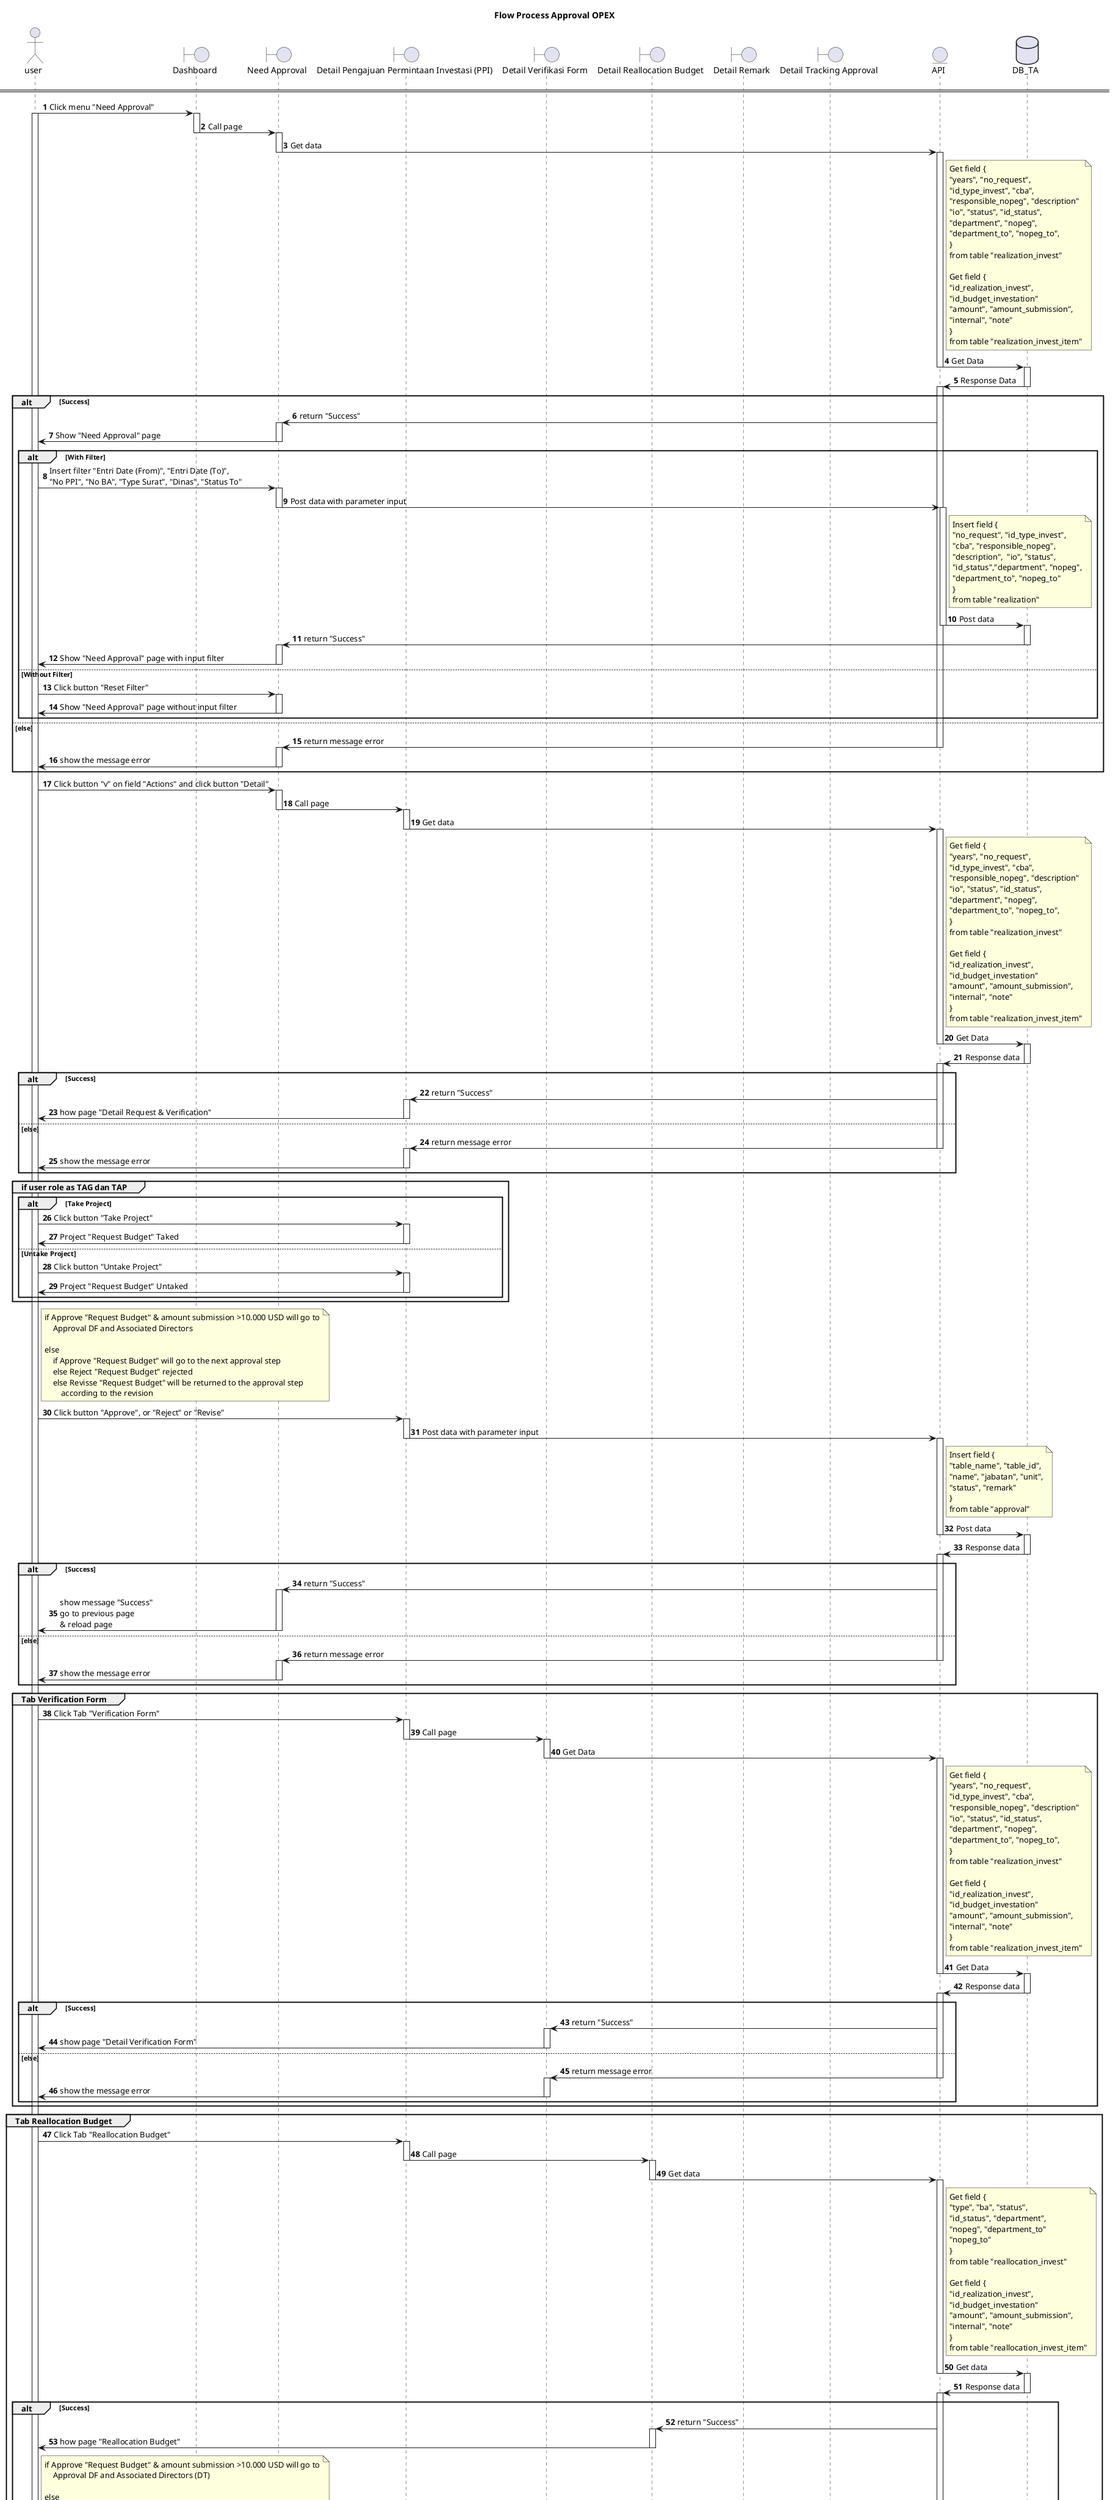@startuml TA
title "Flow Process Approval OPEX"

actor user
boundary "Dashboard" as dashboard
boundary "Need Approval" as need_approval
boundary "Detail Pengajuan Permintaan Investasi (PPI)" as detail_ppi
boundary "Detail Verifikasi Form" as detail_verifikasi
boundary "Detail Reallocation Budget" as detail_reallocation
boundary "Detail Remark" as detail_remark
boundary "Detail Tracking Approval" as detail_tracking_approval
entity "API" as api
database "DB_TA" as DB_TA

autonumber

====



user -> dashboard : Click menu "Need Approval"
activate user
activate dashboard
dashboard -> need_approval : Call page
deactivate dashboard
activate need_approval
need_approval -> api : Get data
deactivate need_approval
activate api
note right of api
    Get field {
    "years", "no_request",
    "id_type_invest", "cba",
    "responsible_nopeg", "description"
    "io", "status", "id_status",
    "department", "nopeg",
    "department_to", "nopeg_to",
    }
    from table "realization_invest"

    Get field {
    "id_realization_invest",
    "id_budget_investation"
    "amount", "amount_submission",
    "internal", "note"
    }
    from table "realization_invest_item"
endnote
api -> DB_TA : Get Data
deactivate api
activate DB_TA
DB_TA -> api :Response Data
deactivate DB_TA
activate api
alt Success
    need_approval <- api : return "Success"
    activate need_approval
    user <- need_approval : Show "Need Approval" page
    deactivate need_approval
    alt With Filter
        user -> need_approval : Insert filter "Entri Date (From)", "Entri Date (To)", \n"No PPI", "No BA", "Type Surat", "Dinas", "Status To"
        activate need_approval
        need_approval -> api : Post data with parameter input
        deactivate need_approval
        activate api
        note right of api
            Insert field {
            "no_request", "id_type_invest",
            "cba", "responsible_nopeg",
            "description",  "io", "status",
            "id_status","department", "nopeg",
            "department_to", "nopeg_to"
            }
            from table "realization"
        endnote
        api -> DB_TA : Post data
        deactivate api
        activate DB_TA
        DB_TA -> need_approval : return "Success"
        deactivate DB_TA
        activate need_approval
        need_approval -> user : Show "Need Approval" page with input filter
        deactivate need_approval
    else Without Filter
        user -> need_approval : Click button "Reset Filter"
        activate need_approval
        need_approval -> user : Show "Need Approval" page without input filter
        deactivate need_approval
    end
else else
    need_approval <- api : return message error
    deactivate api
    activate need_approval
    user <- need_approval : show the message error
    deactivate need_approval
end
user -> need_approval : Click button "v" on field "Actions" and click button "Detail"
activate need_approval
need_approval -> detail_ppi : Call page
deactivate need_approval
activate detail_ppi
detail_ppi -> api : Get data
deactivate detail_ppi
activate api
note right of api
    Get field {
    "years", "no_request",
    "id_type_invest", "cba",
    "responsible_nopeg", "description"
    "io", "status", "id_status",
    "department", "nopeg",
    "department_to", "nopeg_to",
    }
    from table "realization_invest"

    Get field {
    "id_realization_invest",
    "id_budget_investation"
    "amount", "amount_submission",
    "internal", "note"
    }
    from table "realization_invest_item"
endnote
api -> DB_TA : Get Data
deactivate api
activate DB_TA
api <- DB_TA : Response data
deactivate DB_TA
activate api
alt Success
    detail_ppi <- api : return "Success"
    activate detail_ppi
    user <- detail_ppi : how page "Detail Request & Verification"
    deactivate detail_ppi
else else
    detail_ppi <- api : return message error
    deactivate api
    activate detail_ppi
    user <- detail_ppi : show the message error
    deactivate detail_ppi
end
group if user role as TAG dan TAP
    alt Take Project
        user -> detail_ppi : Click button "Take Project"
        activate detail_ppi
        detail_ppi ->user : Project "Request Budget" Taked
        deactivate detail_ppi
    else Untake Project
        user -> detail_ppi : Click button "Untake Project"
        activate detail_ppi
        detail_ppi ->user : Project "Request Budget" Untaked
        deactivate detail_ppi
    end
end

note right of user
    if Approve "Request Budget" & amount submission >10.000 USD will go to
        Approval DF and Associated Directors

    else 
        if Approve "Request Budget" will go to the next approval step
        else Reject "Request Budget" rejected
        else Revisse "Request Budget" will be returned to the approval step
            according to the revision
endnote
user -> detail_ppi : Click button "Approve", or "Reject" or "Revise"
activate detail_ppi
detail_ppi -> api : Post data with parameter input
deactivate detail_ppi
activate api
note right of api
    Insert field {
    "table_name", "table_id",
    "name", "jabatan", "unit",
    "status", "remark"
    }
    from table "approval"
endnote
api -> DB_TA : Post data
deactivate api
activate DB_TA
DB_TA -> api : Response data
deactivate DB_TA
activate api
alt Success
    need_approval <- api : return "Success"
    activate need_approval
    user <- need_approval : show message "Success" \ngo to previous page\n& reload page
    deactivate need_approval
else else
    need_approval <- api : return message error
    deactivate api
    activate need_approval
    user <- need_approval : show the message error
    deactivate need_approval
end
group Tab Verification Form
    user -> detail_ppi : Click Tab "Verification Form"
    activate detail_ppi
    detail_ppi -> detail_verifikasi : Call page
    deactivate detail_ppi
    activate detail_verifikasi
    detail_verifikasi -> api : Get Data
    deactivate detail_verifikasi
    activate api
    note right of api
        Get field {
        "years", "no_request",
        "id_type_invest", "cba",
        "responsible_nopeg", "description"
        "io", "status", "id_status",
        "department", "nopeg",
        "department_to", "nopeg_to",
        }
        from table "realization_invest"

        Get field {
        "id_realization_invest",
        "id_budget_investation"
        "amount", "amount_submission",
        "internal", "note"
        }
        from table "realization_invest_item"
    endnote
    api -> DB_TA : Get Data
    deactivate api
    activate DB_TA
    api <- DB_TA : Response data
    deactivate DB_TA
    activate api
    alt Success
        detail_verifikasi <- api : return "Success"
        activate detail_verifikasi
        user <- detail_verifikasi : show page "Detail Verification Form"
        deactivate detail_verifikasi
    else else
        detail_verifikasi <- api : return message error
        deactivate api
        activate detail_verifikasi
        user <- detail_verifikasi : show the message error
        deactivate detail_verifikasi
    end
    deactivate api
end
group Tab Reallocation Budget
    user -> detail_ppi : Click Tab "Reallocation Budget"
    activate detail_ppi
    detail_ppi -> detail_reallocation : Call page
    deactivate detail_ppi
    activate detail_reallocation
    detail_reallocation -> api : Get data
    deactivate detail_reallocation
    activate api
    note right of api
        Get field {
        "type", "ba", "status",
        "id_status", "department",
        "nopeg", "department_to"
        "nopeg_to"
        }
        from table "reallocation_invest"

        Get field {
        "id_realization_invest",
        "id_budget_investation"
        "amount", "amount_submission",
        "internal", "note"
        }
        from table "reallocation_invest_item"
    endnote
    api -> DB_TA : Get data
    deactivate api
    activate DB_TA
    api <- DB_TA : Response data
    deactivate DB_TA
    activate api
    alt Success
        detail_reallocation <- api : return "Success"
        activate detail_reallocation
        user <- detail_reallocation : how page "Reallocation Budget"
        deactivate detail_reallocation
        note right of user
            if Approve "Request Budget" & amount submission >10.000 USD will go to
                Approval DF and Associated Directors (DT)

            else 
                if Approve "Request Budget" will go to the next approval step
                else Reject "Request Budget" rejected
                else Revisse "Request Budget" will be returned to the approval step
                    according to the revision
        endnote
        user -> detail_reallocation : Click button "Approve", or "Reject" or "Revise"
        activate detail_reallocation
        detail_reallocation -> api : Post data with parameter input
        deactivate detail_reallocation
        note right of api
            Insert field {
            "table_name", "table_id",
            "name", "jabatan", "unit",
            "status", "remark"
            }
            from table "approval"
        endnote
        api -> DB_TA : Post data
        activate DB_TA
        DB_TA -> api : Response data
        deactivate DB_TA

        alt Success
            need_approval <- api : return "Success"
            activate need_approval
            user <- need_approval : show message "Success" \ngo to previous page\n& reload page
            deactivate need_approval
        else else
            need_approval <- api : return message error
            activate need_approval
            user <- need_approval : show the message error
            deactivate need_approval
        end
    else else
        detail_reallocation <- api : return message error
        deactivate api
        activate detail_reallocation
        user <- detail_reallocation : show the message error
        deactivate detail_reallocation
    end
    deactivate api
end
group Tab Remark
    user -> detail_ppi : Click Tab "Remark"
    activate detail_ppi
    detail_ppi -> detail_remark : Call page
    deactivate detail_ppi
    activate detail_remark
    detail_remark -> api : Get Data
    deactivate detail_remark
    activate api
    api -> DB_TA : Get Data
    deactivate api
    activate DB_TA
    api <- DB_TA : Response data
    deactivate DB_TA
    activate api
    alt Success
        detail_remark <- api : return "Success"
        activate detail_remark
        user <- detail_remark : show page "Detail Remark"
        deactivate detail_remark

        alt Filter
            user -> detail_remark : insert filter field "Date of Remark (From)", "Date of Remark (To)", "Status", "Status To"
            activate detail_remark
            detail_remark -> api : Get data with parameter input
            deactivate detail_remark
            note right of api
                Insert field {
                "status", "created_at",
                }
                from table "realization"
            endnote
            api -> DB_TA : Get data
            activate DB_TA
            api <- DB_TA : Response data
            deactivate DB_TA
            detail_remark <- api : return "Success"
            activate detail_remark
            user <- detail_remark : show page "Detail Remark"
            deactivate detail_remark
        else Without Filter
            user -> detail_remark : click button "Reset Filter"
            activate detail_remark
            detail_remark -> api : Get data
            deactivate detail_remark
            api -> DB_TA : Get data
            activate DB_TA
            api <- DB_TA : Response data
            deactivate DB_TA
            detail_remark <- api : return "Success"
            activate detail_remark
            user <- detail_remark : show the message error
            deactivate detail_remark
        end
    else else
        detail_remark <- api : return message error
        deactivate api
        activate detail_remark
        user <- detail_remark : show the message error
        deactivate detail_remark
    end
    deactivate api
end
group Tab Tracking Approval
    user -> detail_ppi : click Tab "Tracking Approval"
    activate detail_ppi
    detail_ppi -> detail_tracking_approval : Call Page
    deactivate detail_ppi
    activate detail_tracking_approval
    detail_tracking_approval -> api : Get data
    deactivate detail_tracking_approval
    activate api
    note right of api
        Get field {
        "table_name", "table_id",
        "name", "jabatan", "unit",
        "status", "remark"
        }
        from table "approval"
    endnote
    api -> DB_TA : Get data
    deactivate api
    activate DB_TA
    api <- DB_TA : Response data
    deactivate DB_TA
    activate api
    alt Success
        detail_tracking_approval <- api : return "Success"
        activate detail_tracking_approval
        user <- detail_tracking_approval : show page "Tracking Approval"
        deactivate detail_tracking_approval
    else else
        detail_tracking_approval <- api : return message error
        deactivate api
        activate detail_tracking_approval
        user <- detail_tracking_approval : show the message error
        deactivate detail_tracking_approval
    end
    deactivate api
end
group onClick button Back
    user -> dashboard : click button "Back"
    activate dashboard
    user <- dashboard : Cancel form & go to previous page
    deactivate dashboard
end

@enduml